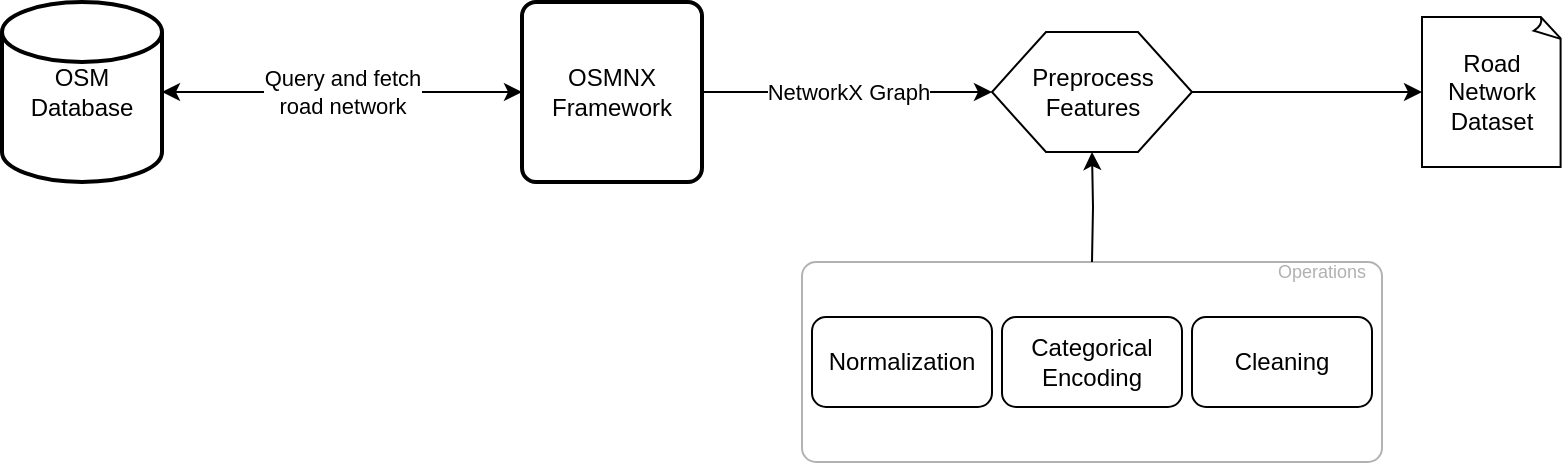 <mxfile version="19.0.3" type="device"><diagram id="BQ-kzbzF2gG5hOnrd5pP" name="Page-1"><mxGraphModel dx="1071" dy="734" grid="1" gridSize="10" guides="1" tooltips="1" connect="1" arrows="1" fold="1" page="1" pageScale="1" pageWidth="827" pageHeight="1169" math="0" shadow="0"><root><mxCell id="0"/><mxCell id="1" parent="0"/><mxCell id="BCWA8bu-Y9QODARstT-h-16" value="" style="rounded=1;whiteSpace=wrap;html=1;absoluteArcSize=1;arcSize=14;strokeWidth=1;opacity=30;" vertex="1" parent="1"><mxGeometry x="420" y="320" width="290" height="100" as="geometry"/></mxCell><mxCell id="BCWA8bu-Y9QODARstT-h-10" value="Query and fetch &lt;br&gt;road network" style="edgeStyle=orthogonalEdgeStyle;rounded=0;orthogonalLoop=1;jettySize=auto;html=1;entryX=0;entryY=0.5;entryDx=0;entryDy=0;startArrow=classic;startFill=1;" edge="1" parent="1" source="BCWA8bu-Y9QODARstT-h-1" target="BCWA8bu-Y9QODARstT-h-2"><mxGeometry relative="1" as="geometry"/></mxCell><mxCell id="BCWA8bu-Y9QODARstT-h-1" value="OSM Database" style="strokeWidth=2;html=1;shape=mxgraph.flowchart.database;whiteSpace=wrap;" vertex="1" parent="1"><mxGeometry x="20" y="190" width="80" height="90" as="geometry"/></mxCell><mxCell id="BCWA8bu-Y9QODARstT-h-7" value="NetworkX Graph" style="edgeStyle=orthogonalEdgeStyle;rounded=0;orthogonalLoop=1;jettySize=auto;html=1;entryX=0;entryY=0.5;entryDx=0;entryDy=0;" edge="1" parent="1" source="BCWA8bu-Y9QODARstT-h-2" target="BCWA8bu-Y9QODARstT-h-6"><mxGeometry relative="1" as="geometry"/></mxCell><mxCell id="BCWA8bu-Y9QODARstT-h-2" value="OSMNX&lt;br&gt;Framework" style="rounded=1;whiteSpace=wrap;html=1;absoluteArcSize=1;arcSize=14;strokeWidth=2;" vertex="1" parent="1"><mxGeometry x="280" y="190" width="90" height="90" as="geometry"/></mxCell><mxCell id="BCWA8bu-Y9QODARstT-h-8" style="edgeStyle=orthogonalEdgeStyle;rounded=0;orthogonalLoop=1;jettySize=auto;html=1;" edge="1" parent="1" source="BCWA8bu-Y9QODARstT-h-6" target="BCWA8bu-Y9QODARstT-h-9"><mxGeometry relative="1" as="geometry"><mxPoint x="480" y="235" as="targetPoint"/></mxGeometry></mxCell><mxCell id="BCWA8bu-Y9QODARstT-h-6" value="Preprocess&lt;br&gt;Features" style="verticalLabelPosition=middle;verticalAlign=middle;html=1;shape=hexagon;perimeter=hexagonPerimeter2;arcSize=6;size=0.27;labelPosition=center;align=center;" vertex="1" parent="1"><mxGeometry x="515" y="205" width="100" height="60" as="geometry"/></mxCell><mxCell id="BCWA8bu-Y9QODARstT-h-9" value="Road Network Dataset" style="whiteSpace=wrap;html=1;shape=mxgraph.basic.document" vertex="1" parent="1"><mxGeometry x="730" y="197.5" width="70" height="75" as="geometry"/></mxCell><mxCell id="BCWA8bu-Y9QODARstT-h-12" style="edgeStyle=orthogonalEdgeStyle;rounded=0;orthogonalLoop=1;jettySize=auto;html=1;entryX=0.5;entryY=1;entryDx=0;entryDy=0;startArrow=none;startFill=0;" edge="1" parent="1" target="BCWA8bu-Y9QODARstT-h-6"><mxGeometry relative="1" as="geometry"><mxPoint x="565" y="320" as="sourcePoint"/></mxGeometry></mxCell><mxCell id="BCWA8bu-Y9QODARstT-h-13" value="Normalization" style="rounded=1;whiteSpace=wrap;html=1;absoluteArcSize=1;arcSize=14;strokeWidth=1;" vertex="1" parent="1"><mxGeometry x="425" y="347.5" width="90" height="45" as="geometry"/></mxCell><mxCell id="BCWA8bu-Y9QODARstT-h-14" value="Categorical Encoding" style="rounded=1;whiteSpace=wrap;html=1;absoluteArcSize=1;arcSize=14;strokeWidth=1;" vertex="1" parent="1"><mxGeometry x="520" y="347.5" width="90" height="45" as="geometry"/></mxCell><mxCell id="BCWA8bu-Y9QODARstT-h-15" value="Cleaning" style="rounded=1;whiteSpace=wrap;html=1;absoluteArcSize=1;arcSize=14;strokeWidth=1;" vertex="1" parent="1"><mxGeometry x="615" y="347.5" width="90" height="45" as="geometry"/></mxCell><mxCell id="BCWA8bu-Y9QODARstT-h-17" value="Operations" style="text;html=1;strokeColor=none;fillColor=none;align=center;verticalAlign=middle;whiteSpace=wrap;rounded=0;opacity=30;textOpacity=30;fontSize=9;" vertex="1" parent="1"><mxGeometry x="650" y="310" width="60" height="30" as="geometry"/></mxCell></root></mxGraphModel></diagram></mxfile>